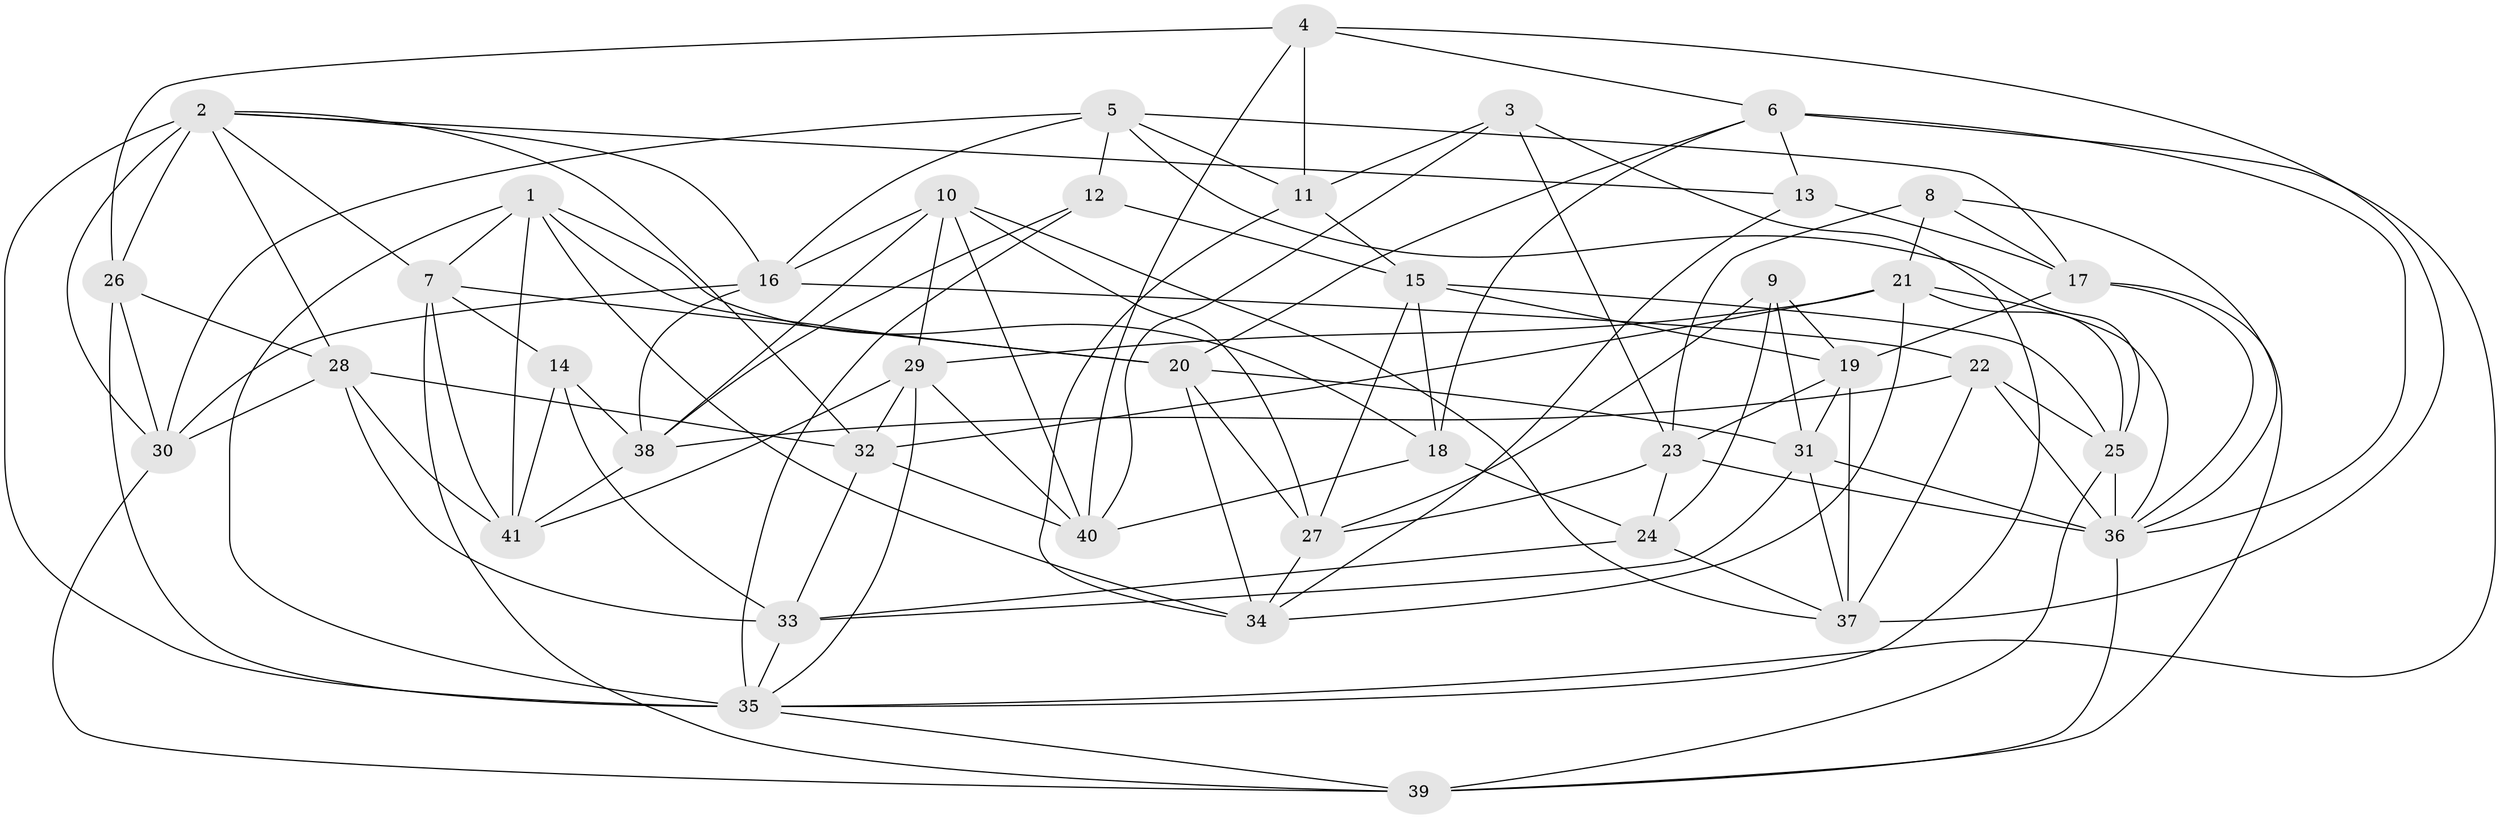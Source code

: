 // original degree distribution, {4: 1.0}
// Generated by graph-tools (version 1.1) at 2025/26/03/09/25 03:26:51]
// undirected, 41 vertices, 118 edges
graph export_dot {
graph [start="1"]
  node [color=gray90,style=filled];
  1;
  2;
  3;
  4;
  5;
  6;
  7;
  8;
  9;
  10;
  11;
  12;
  13;
  14;
  15;
  16;
  17;
  18;
  19;
  20;
  21;
  22;
  23;
  24;
  25;
  26;
  27;
  28;
  29;
  30;
  31;
  32;
  33;
  34;
  35;
  36;
  37;
  38;
  39;
  40;
  41;
  1 -- 7 [weight=1.0];
  1 -- 18 [weight=1.0];
  1 -- 20 [weight=1.0];
  1 -- 34 [weight=1.0];
  1 -- 35 [weight=1.0];
  1 -- 41 [weight=1.0];
  2 -- 7 [weight=1.0];
  2 -- 13 [weight=1.0];
  2 -- 16 [weight=1.0];
  2 -- 26 [weight=1.0];
  2 -- 28 [weight=1.0];
  2 -- 30 [weight=1.0];
  2 -- 32 [weight=1.0];
  2 -- 35 [weight=1.0];
  3 -- 11 [weight=1.0];
  3 -- 23 [weight=1.0];
  3 -- 35 [weight=1.0];
  3 -- 40 [weight=1.0];
  4 -- 6 [weight=1.0];
  4 -- 11 [weight=2.0];
  4 -- 26 [weight=1.0];
  4 -- 37 [weight=1.0];
  4 -- 40 [weight=1.0];
  5 -- 11 [weight=1.0];
  5 -- 12 [weight=1.0];
  5 -- 16 [weight=1.0];
  5 -- 17 [weight=1.0];
  5 -- 25 [weight=1.0];
  5 -- 30 [weight=1.0];
  6 -- 13 [weight=1.0];
  6 -- 18 [weight=1.0];
  6 -- 20 [weight=1.0];
  6 -- 35 [weight=1.0];
  6 -- 36 [weight=1.0];
  7 -- 14 [weight=1.0];
  7 -- 20 [weight=1.0];
  7 -- 39 [weight=1.0];
  7 -- 41 [weight=1.0];
  8 -- 17 [weight=1.0];
  8 -- 21 [weight=1.0];
  8 -- 23 [weight=1.0];
  8 -- 36 [weight=1.0];
  9 -- 19 [weight=1.0];
  9 -- 24 [weight=1.0];
  9 -- 27 [weight=1.0];
  9 -- 31 [weight=1.0];
  10 -- 16 [weight=1.0];
  10 -- 27 [weight=1.0];
  10 -- 29 [weight=1.0];
  10 -- 37 [weight=1.0];
  10 -- 38 [weight=1.0];
  10 -- 40 [weight=1.0];
  11 -- 15 [weight=1.0];
  11 -- 34 [weight=1.0];
  12 -- 15 [weight=1.0];
  12 -- 35 [weight=1.0];
  12 -- 38 [weight=1.0];
  13 -- 17 [weight=1.0];
  13 -- 34 [weight=1.0];
  14 -- 33 [weight=1.0];
  14 -- 38 [weight=1.0];
  14 -- 41 [weight=1.0];
  15 -- 18 [weight=1.0];
  15 -- 19 [weight=1.0];
  15 -- 25 [weight=1.0];
  15 -- 27 [weight=1.0];
  16 -- 22 [weight=1.0];
  16 -- 30 [weight=1.0];
  16 -- 38 [weight=1.0];
  17 -- 19 [weight=1.0];
  17 -- 36 [weight=1.0];
  17 -- 39 [weight=1.0];
  18 -- 24 [weight=2.0];
  18 -- 40 [weight=1.0];
  19 -- 23 [weight=1.0];
  19 -- 31 [weight=1.0];
  19 -- 37 [weight=1.0];
  20 -- 27 [weight=1.0];
  20 -- 31 [weight=1.0];
  20 -- 34 [weight=1.0];
  21 -- 25 [weight=1.0];
  21 -- 29 [weight=1.0];
  21 -- 32 [weight=1.0];
  21 -- 34 [weight=1.0];
  21 -- 36 [weight=1.0];
  22 -- 25 [weight=1.0];
  22 -- 36 [weight=2.0];
  22 -- 37 [weight=1.0];
  22 -- 38 [weight=1.0];
  23 -- 24 [weight=1.0];
  23 -- 27 [weight=1.0];
  23 -- 36 [weight=1.0];
  24 -- 33 [weight=1.0];
  24 -- 37 [weight=1.0];
  25 -- 36 [weight=1.0];
  25 -- 39 [weight=1.0];
  26 -- 28 [weight=1.0];
  26 -- 30 [weight=1.0];
  26 -- 35 [weight=2.0];
  27 -- 34 [weight=1.0];
  28 -- 30 [weight=1.0];
  28 -- 32 [weight=1.0];
  28 -- 33 [weight=1.0];
  28 -- 41 [weight=1.0];
  29 -- 32 [weight=1.0];
  29 -- 35 [weight=1.0];
  29 -- 40 [weight=1.0];
  29 -- 41 [weight=1.0];
  30 -- 39 [weight=1.0];
  31 -- 33 [weight=1.0];
  31 -- 36 [weight=1.0];
  31 -- 37 [weight=1.0];
  32 -- 33 [weight=1.0];
  32 -- 40 [weight=1.0];
  33 -- 35 [weight=1.0];
  35 -- 39 [weight=1.0];
  36 -- 39 [weight=1.0];
  38 -- 41 [weight=1.0];
}
